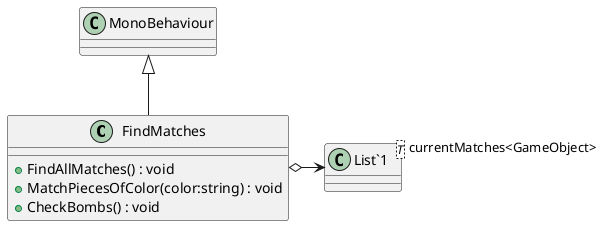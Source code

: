 @startuml
class FindMatches {
    + FindAllMatches() : void
    + MatchPiecesOfColor(color:string) : void
    + CheckBombs() : void
}
class "List`1"<T> {
}
MonoBehaviour <|-- FindMatches
FindMatches o-> "currentMatches<GameObject>" "List`1"
@enduml
